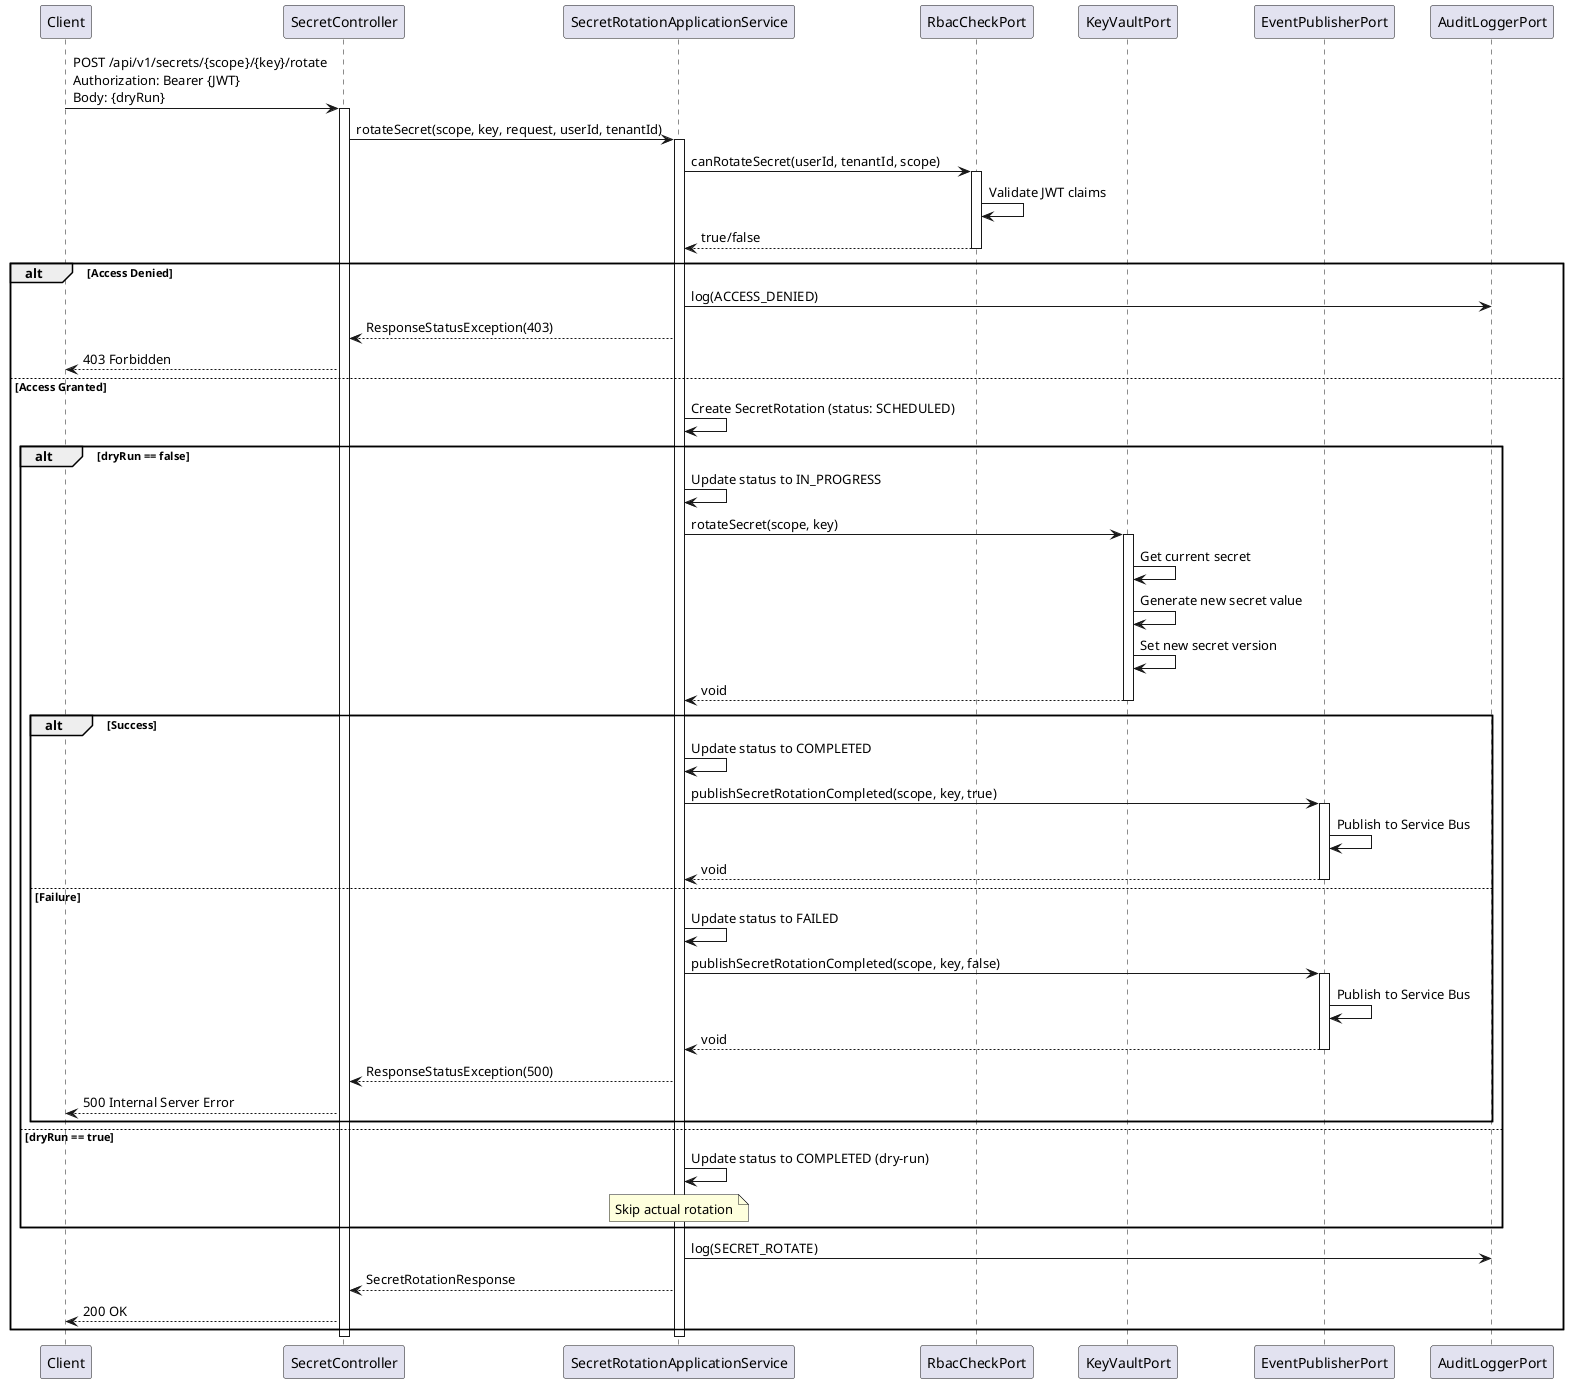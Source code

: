 @startuml Rotate Secret Sequence
participant Client
participant SecretController
participant SecretRotationApplicationService
participant RbacCheckPort
participant KeyVaultPort
participant EventPublisherPort
participant AuditLoggerPort

Client -> SecretController: POST /api/v1/secrets/{scope}/{key}/rotate\nAuthorization: Bearer {JWT}\nBody: {dryRun}
activate SecretController

SecretController -> SecretRotationApplicationService: rotateSecret(scope, key, request, userId, tenantId)
activate SecretRotationApplicationService

SecretRotationApplicationService -> RbacCheckPort: canRotateSecret(userId, tenantId, scope)
activate RbacCheckPort
RbacCheckPort -> RbacCheckPort: Validate JWT claims
RbacCheckPort --> SecretRotationApplicationService: true/false
deactivate RbacCheckPort

alt Access Denied
    SecretRotationApplicationService -> AuditLoggerPort: log(ACCESS_DENIED)
    SecretRotationApplicationService --> SecretController: ResponseStatusException(403)
    SecretController --> Client: 403 Forbidden
else Access Granted
    SecretRotationApplicationService -> SecretRotationApplicationService: Create SecretRotation (status: SCHEDULED)
    
    alt dryRun == false
        SecretRotationApplicationService -> SecretRotationApplicationService: Update status to IN_PROGRESS
        
        SecretRotationApplicationService -> KeyVaultPort: rotateSecret(scope, key)
        activate KeyVaultPort
        KeyVaultPort -> KeyVaultPort: Get current secret
        KeyVaultPort -> KeyVaultPort: Generate new secret value
        KeyVaultPort -> KeyVaultPort: Set new secret version
        KeyVaultPort --> SecretRotationApplicationService: void
        deactivate KeyVaultPort
        
        alt Success
            SecretRotationApplicationService -> SecretRotationApplicationService: Update status to COMPLETED
            SecretRotationApplicationService -> EventPublisherPort: publishSecretRotationCompleted(scope, key, true)
            activate EventPublisherPort
            EventPublisherPort -> EventPublisherPort: Publish to Service Bus
            EventPublisherPort --> SecretRotationApplicationService: void
            deactivate EventPublisherPort
        else Failure
            SecretRotationApplicationService -> SecretRotationApplicationService: Update status to FAILED
            SecretRotationApplicationService -> EventPublisherPort: publishSecretRotationCompleted(scope, key, false)
            activate EventPublisherPort
            EventPublisherPort -> EventPublisherPort: Publish to Service Bus
            EventPublisherPort --> SecretRotationApplicationService: void
            deactivate EventPublisherPort
            SecretRotationApplicationService --> SecretController: ResponseStatusException(500)
            SecretController --> Client: 500 Internal Server Error
        end
    else dryRun == true
        SecretRotationApplicationService -> SecretRotationApplicationService: Update status to COMPLETED (dry-run)
        Note over SecretRotationApplicationService: Skip actual rotation
    end
    
    SecretRotationApplicationService -> AuditLoggerPort: log(SECRET_ROTATE)
    SecretRotationApplicationService --> SecretController: SecretRotationResponse
    SecretController --> Client: 200 OK
end

deactivate SecretRotationApplicationService
deactivate SecretController
@enduml

